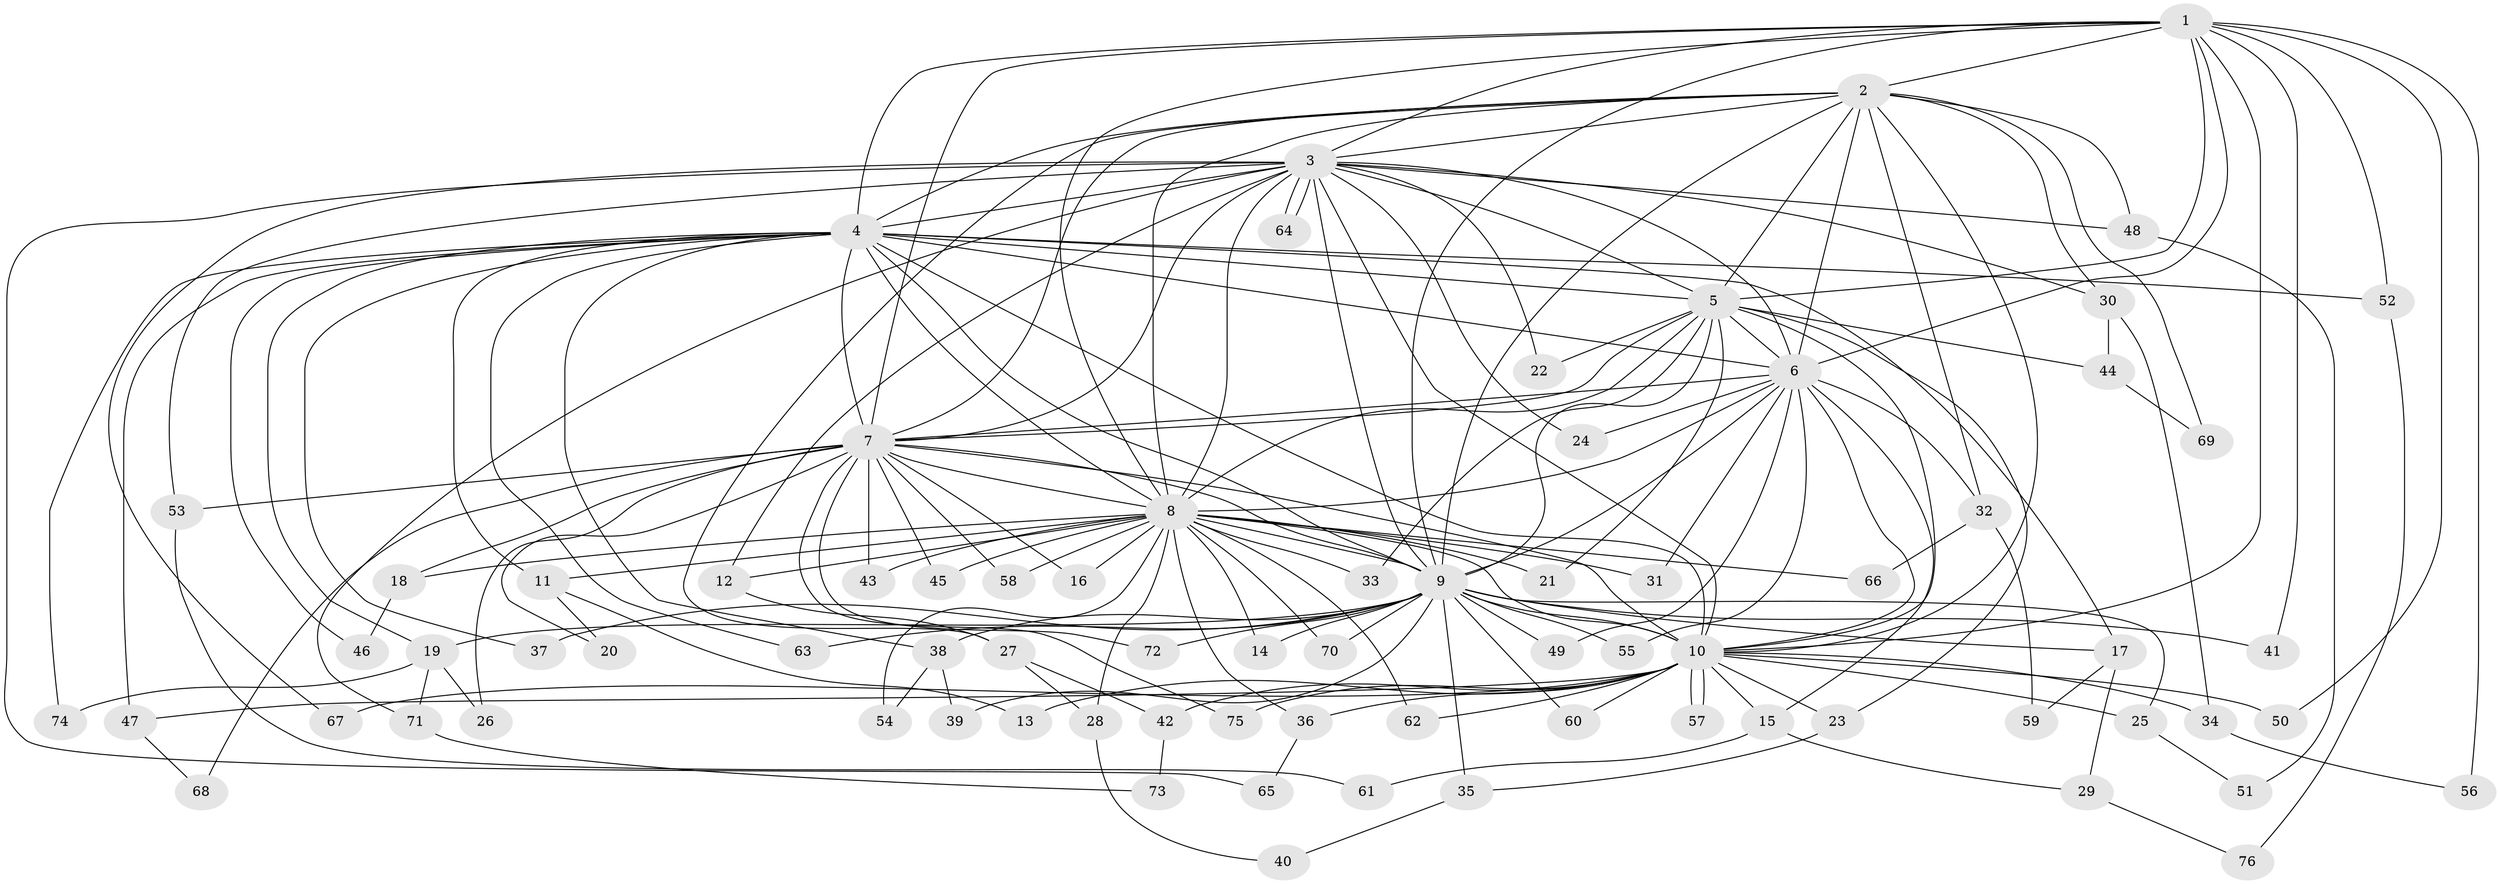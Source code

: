// Generated by graph-tools (version 1.1) at 2025/01/03/09/25 03:01:18]
// undirected, 76 vertices, 177 edges
graph export_dot {
graph [start="1"]
  node [color=gray90,style=filled];
  1;
  2;
  3;
  4;
  5;
  6;
  7;
  8;
  9;
  10;
  11;
  12;
  13;
  14;
  15;
  16;
  17;
  18;
  19;
  20;
  21;
  22;
  23;
  24;
  25;
  26;
  27;
  28;
  29;
  30;
  31;
  32;
  33;
  34;
  35;
  36;
  37;
  38;
  39;
  40;
  41;
  42;
  43;
  44;
  45;
  46;
  47;
  48;
  49;
  50;
  51;
  52;
  53;
  54;
  55;
  56;
  57;
  58;
  59;
  60;
  61;
  62;
  63;
  64;
  65;
  66;
  67;
  68;
  69;
  70;
  71;
  72;
  73;
  74;
  75;
  76;
  1 -- 2;
  1 -- 3;
  1 -- 4;
  1 -- 5;
  1 -- 6;
  1 -- 7;
  1 -- 8;
  1 -- 9;
  1 -- 10;
  1 -- 41;
  1 -- 50;
  1 -- 52;
  1 -- 56;
  2 -- 3;
  2 -- 4;
  2 -- 5;
  2 -- 6;
  2 -- 7;
  2 -- 8;
  2 -- 9;
  2 -- 10;
  2 -- 27;
  2 -- 30;
  2 -- 32;
  2 -- 48;
  2 -- 69;
  3 -- 4;
  3 -- 5;
  3 -- 6;
  3 -- 7;
  3 -- 8;
  3 -- 9;
  3 -- 10;
  3 -- 12;
  3 -- 22;
  3 -- 24;
  3 -- 30;
  3 -- 48;
  3 -- 53;
  3 -- 64;
  3 -- 64;
  3 -- 65;
  3 -- 67;
  3 -- 71;
  4 -- 5;
  4 -- 6;
  4 -- 7;
  4 -- 8;
  4 -- 9;
  4 -- 10;
  4 -- 11;
  4 -- 17;
  4 -- 19;
  4 -- 37;
  4 -- 38;
  4 -- 46;
  4 -- 47;
  4 -- 52;
  4 -- 63;
  4 -- 74;
  5 -- 6;
  5 -- 7;
  5 -- 8;
  5 -- 9;
  5 -- 10;
  5 -- 21;
  5 -- 22;
  5 -- 23;
  5 -- 33;
  5 -- 44;
  6 -- 7;
  6 -- 8;
  6 -- 9;
  6 -- 10;
  6 -- 15;
  6 -- 24;
  6 -- 31;
  6 -- 32;
  6 -- 49;
  6 -- 55;
  7 -- 8;
  7 -- 9;
  7 -- 10;
  7 -- 16;
  7 -- 18;
  7 -- 20;
  7 -- 26;
  7 -- 43;
  7 -- 45;
  7 -- 53;
  7 -- 58;
  7 -- 68;
  7 -- 72;
  7 -- 75;
  8 -- 9;
  8 -- 10;
  8 -- 11;
  8 -- 12;
  8 -- 14;
  8 -- 16;
  8 -- 18;
  8 -- 21;
  8 -- 28;
  8 -- 31;
  8 -- 33;
  8 -- 36;
  8 -- 43;
  8 -- 45;
  8 -- 54;
  8 -- 58;
  8 -- 62;
  8 -- 66;
  8 -- 70;
  9 -- 10;
  9 -- 14;
  9 -- 17;
  9 -- 19;
  9 -- 25;
  9 -- 35;
  9 -- 37;
  9 -- 38;
  9 -- 39;
  9 -- 41;
  9 -- 49;
  9 -- 55;
  9 -- 60;
  9 -- 63;
  9 -- 70;
  9 -- 72;
  10 -- 13;
  10 -- 15;
  10 -- 23;
  10 -- 25;
  10 -- 34;
  10 -- 36;
  10 -- 42;
  10 -- 47;
  10 -- 50;
  10 -- 57;
  10 -- 57;
  10 -- 60;
  10 -- 62;
  10 -- 67;
  10 -- 75;
  11 -- 13;
  11 -- 20;
  12 -- 27;
  15 -- 29;
  15 -- 61;
  17 -- 29;
  17 -- 59;
  18 -- 46;
  19 -- 26;
  19 -- 71;
  19 -- 74;
  23 -- 35;
  25 -- 51;
  27 -- 28;
  27 -- 42;
  28 -- 40;
  29 -- 76;
  30 -- 34;
  30 -- 44;
  32 -- 59;
  32 -- 66;
  34 -- 56;
  35 -- 40;
  36 -- 65;
  38 -- 39;
  38 -- 54;
  42 -- 73;
  44 -- 69;
  47 -- 68;
  48 -- 51;
  52 -- 76;
  53 -- 61;
  71 -- 73;
}
